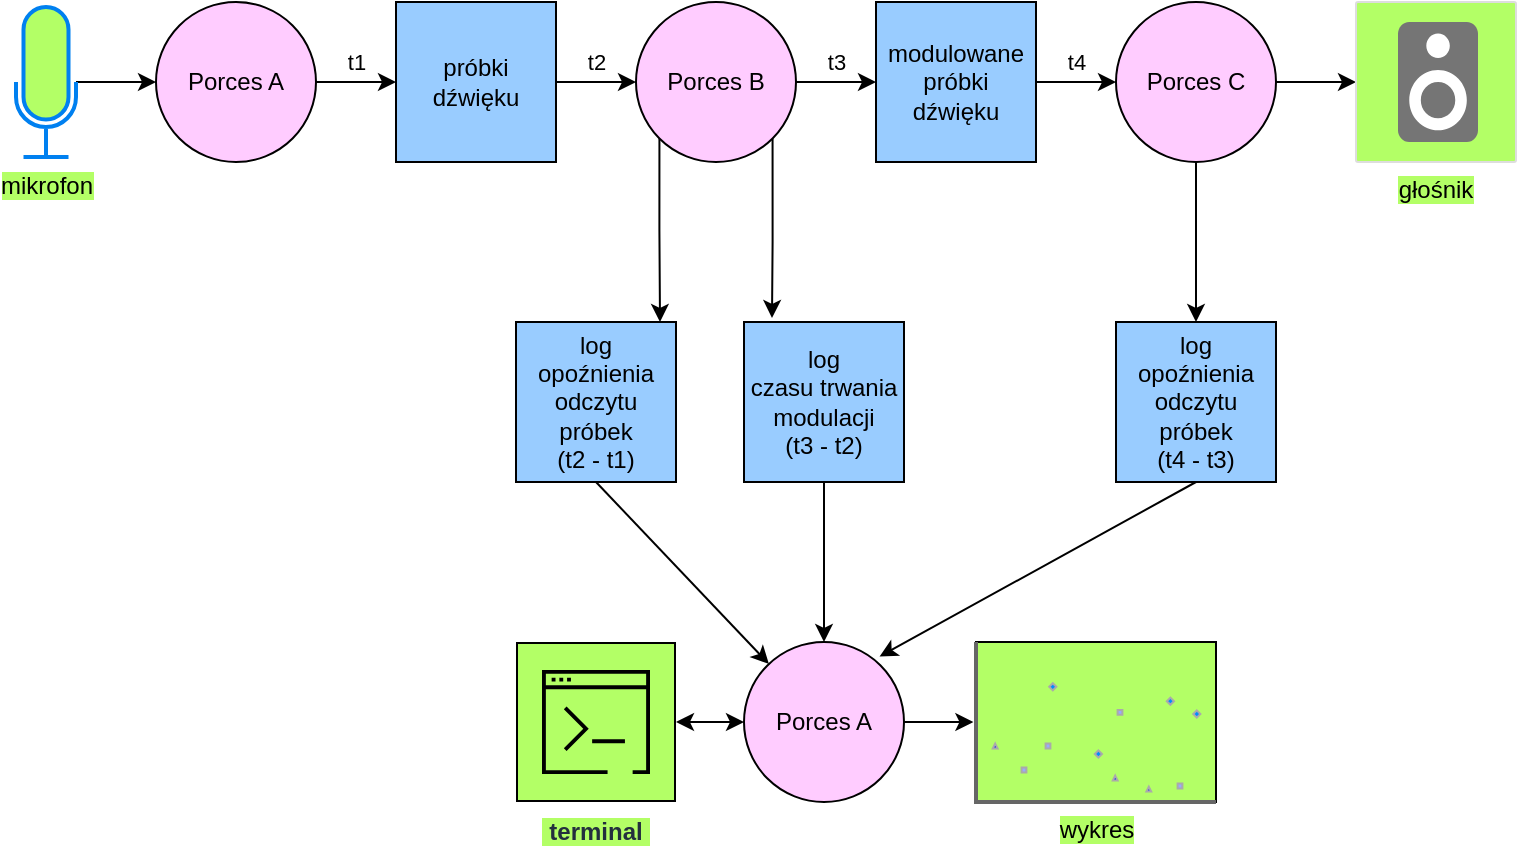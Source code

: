 <mxfile version="13.9.3" type="github">
  <diagram id="J7AkhhLuW-lxTwtp0N6A" name="Page-1">
    <mxGraphModel dx="1422" dy="798" grid="1" gridSize="10" guides="1" tooltips="1" connect="1" arrows="1" fold="1" page="1" pageScale="1" pageWidth="827" pageHeight="1169" math="0" shadow="0">
      <root>
        <mxCell id="0" />
        <mxCell id="1" parent="0" />
        <mxCell id="xCkk0emjjrwjgm4H8n37-6" value="t1" style="edgeStyle=orthogonalEdgeStyle;rounded=0;orthogonalLoop=1;jettySize=auto;html=1;exitX=1;exitY=0.5;exitDx=0;exitDy=0;entryX=0;entryY=0.5;entryDx=0;entryDy=0;" parent="1" source="xCkk0emjjrwjgm4H8n37-1" target="xCkk0emjjrwjgm4H8n37-4" edge="1">
          <mxGeometry x="0.002" y="10" relative="1" as="geometry">
            <Array as="points">
              <mxPoint x="220" y="520" />
              <mxPoint x="220" y="520" />
            </Array>
            <mxPoint as="offset" />
          </mxGeometry>
        </mxCell>
        <mxCell id="xCkk0emjjrwjgm4H8n37-1" value="Porces A" style="ellipse;whiteSpace=wrap;html=1;aspect=fixed;fillColor=#FFCCFF;" parent="1" vertex="1">
          <mxGeometry x="120" y="480" width="80" height="80" as="geometry" />
        </mxCell>
        <mxCell id="xCkk0emjjrwjgm4H8n37-8" value="t3" style="edgeStyle=orthogonalEdgeStyle;rounded=0;orthogonalLoop=1;jettySize=auto;html=1;exitX=1;exitY=0.5;exitDx=0;exitDy=0;" parent="1" source="xCkk0emjjrwjgm4H8n37-2" target="xCkk0emjjrwjgm4H8n37-5" edge="1">
          <mxGeometry y="10" relative="1" as="geometry">
            <mxPoint as="offset" />
          </mxGeometry>
        </mxCell>
        <mxCell id="xCkk0emjjrwjgm4H8n37-16" style="edgeStyle=orthogonalEdgeStyle;rounded=0;orthogonalLoop=1;jettySize=auto;html=1;exitX=0;exitY=1;exitDx=0;exitDy=0;entryX=0.9;entryY=0;entryDx=0;entryDy=0;entryPerimeter=0;shadow=0;" parent="1" source="xCkk0emjjrwjgm4H8n37-2" target="xCkk0emjjrwjgm4H8n37-10" edge="1">
          <mxGeometry relative="1" as="geometry">
            <Array as="points">
              <mxPoint x="372" y="594" />
              <mxPoint x="372" y="594" />
            </Array>
          </mxGeometry>
        </mxCell>
        <mxCell id="xCkk0emjjrwjgm4H8n37-17" style="edgeStyle=orthogonalEdgeStyle;rounded=0;orthogonalLoop=1;jettySize=auto;html=1;exitX=1;exitY=1;exitDx=0;exitDy=0;entryX=0.175;entryY=-0.025;entryDx=0;entryDy=0;shadow=0;entryPerimeter=0;" parent="1" source="xCkk0emjjrwjgm4H8n37-2" target="xCkk0emjjrwjgm4H8n37-11" edge="1">
          <mxGeometry relative="1" as="geometry" />
        </mxCell>
        <mxCell id="xCkk0emjjrwjgm4H8n37-2" value="Porces B" style="ellipse;whiteSpace=wrap;html=1;aspect=fixed;fillColor=#FFCCFF;" parent="1" vertex="1">
          <mxGeometry x="360" y="480" width="80" height="80" as="geometry" />
        </mxCell>
        <mxCell id="xCkk0emjjrwjgm4H8n37-15" style="edgeStyle=orthogonalEdgeStyle;rounded=0;orthogonalLoop=1;jettySize=auto;html=1;exitX=0.5;exitY=1;exitDx=0;exitDy=0;entryX=0.5;entryY=0;entryDx=0;entryDy=0;shadow=0;" parent="1" source="xCkk0emjjrwjgm4H8n37-3" target="xCkk0emjjrwjgm4H8n37-12" edge="1">
          <mxGeometry relative="1" as="geometry" />
        </mxCell>
        <mxCell id="xCkk0emjjrwjgm4H8n37-32" style="edgeStyle=orthogonalEdgeStyle;rounded=0;orthogonalLoop=1;jettySize=auto;html=1;exitX=1;exitY=0.5;exitDx=0;exitDy=0;entryX=0;entryY=0.5;entryDx=0;entryDy=0;shadow=0;fontColor=#33FF33;" parent="1" source="xCkk0emjjrwjgm4H8n37-3" target="xCkk0emjjrwjgm4H8n37-30" edge="1">
          <mxGeometry relative="1" as="geometry" />
        </mxCell>
        <mxCell id="xCkk0emjjrwjgm4H8n37-3" value="Porces C" style="ellipse;whiteSpace=wrap;html=1;aspect=fixed;fillColor=#FFCCFF;" parent="1" vertex="1">
          <mxGeometry x="600" y="480" width="80" height="80" as="geometry" />
        </mxCell>
        <mxCell id="xCkk0emjjrwjgm4H8n37-7" value="t2" style="edgeStyle=orthogonalEdgeStyle;rounded=0;orthogonalLoop=1;jettySize=auto;html=1;exitX=1;exitY=0.5;exitDx=0;exitDy=0;entryX=0;entryY=0.5;entryDx=0;entryDy=0;shadow=0;" parent="1" source="xCkk0emjjrwjgm4H8n37-4" target="xCkk0emjjrwjgm4H8n37-2" edge="1">
          <mxGeometry y="10" relative="1" as="geometry">
            <mxPoint as="offset" />
          </mxGeometry>
        </mxCell>
        <mxCell id="xCkk0emjjrwjgm4H8n37-4" value="próbki&lt;br&gt;dźwięku" style="whiteSpace=wrap;html=1;aspect=fixed;fillColor=#99CCFF;" parent="1" vertex="1">
          <mxGeometry x="240" y="480" width="80" height="80" as="geometry" />
        </mxCell>
        <mxCell id="xCkk0emjjrwjgm4H8n37-9" value="t4" style="edgeStyle=orthogonalEdgeStyle;rounded=0;orthogonalLoop=1;jettySize=auto;html=1;exitX=1;exitY=0.5;exitDx=0;exitDy=0;" parent="1" source="xCkk0emjjrwjgm4H8n37-5" target="xCkk0emjjrwjgm4H8n37-3" edge="1">
          <mxGeometry y="10" relative="1" as="geometry">
            <mxPoint as="offset" />
          </mxGeometry>
        </mxCell>
        <mxCell id="xCkk0emjjrwjgm4H8n37-5" value="modulowane&lt;br&gt;próbki&lt;br&gt;dźwięku" style="whiteSpace=wrap;html=1;aspect=fixed;fillColor=#99CCFF;" parent="1" vertex="1">
          <mxGeometry x="480" y="480" width="80" height="80" as="geometry" />
        </mxCell>
        <mxCell id="xCkk0emjjrwjgm4H8n37-10" value="log&lt;br&gt;opoźnienia&lt;br&gt;odczytu&lt;br&gt;próbek&lt;br&gt;(t2 - t1)" style="whiteSpace=wrap;html=1;aspect=fixed;fillColor=#99CCFF;" parent="1" vertex="1">
          <mxGeometry x="300" y="640" width="80" height="80" as="geometry" />
        </mxCell>
        <mxCell id="xCkk0emjjrwjgm4H8n37-23" style="edgeStyle=orthogonalEdgeStyle;rounded=0;orthogonalLoop=1;jettySize=auto;html=1;exitX=0.5;exitY=1;exitDx=0;exitDy=0;entryX=0.5;entryY=0;entryDx=0;entryDy=0;shadow=0;" parent="1" source="xCkk0emjjrwjgm4H8n37-11" target="xCkk0emjjrwjgm4H8n37-18" edge="1">
          <mxGeometry relative="1" as="geometry" />
        </mxCell>
        <mxCell id="xCkk0emjjrwjgm4H8n37-11" value="log&lt;br&gt;czasu trwania&lt;br&gt;modulacji&lt;br&gt;(t3 - t2)" style="whiteSpace=wrap;html=1;aspect=fixed;fillColor=#99CCFF;" parent="1" vertex="1">
          <mxGeometry x="414" y="640" width="80" height="80" as="geometry" />
        </mxCell>
        <mxCell id="xCkk0emjjrwjgm4H8n37-12" value="log&lt;br&gt;opoźnienia&lt;br&gt;odczytu&lt;br&gt;próbek&lt;br&gt;(t4 - t3)" style="whiteSpace=wrap;html=1;aspect=fixed;fillColor=#99CCFF;" parent="1" vertex="1">
          <mxGeometry x="600" y="640" width="80" height="80" as="geometry" />
        </mxCell>
        <mxCell id="xCkk0emjjrwjgm4H8n37-27" style="edgeStyle=orthogonalEdgeStyle;rounded=0;orthogonalLoop=1;jettySize=auto;html=1;exitX=1;exitY=0.5;exitDx=0;exitDy=0;entryX=-0.011;entryY=0.496;entryDx=0;entryDy=0;entryPerimeter=0;shadow=0;fontColor=#33FF33;" parent="1" source="xCkk0emjjrwjgm4H8n37-18" target="xCkk0emjjrwjgm4H8n37-26" edge="1">
          <mxGeometry relative="1" as="geometry" />
        </mxCell>
        <mxCell id="xCkk0emjjrwjgm4H8n37-18" value="Porces A" style="ellipse;whiteSpace=wrap;html=1;aspect=fixed;fillColor=#FFCCFF;" parent="1" vertex="1">
          <mxGeometry x="414" y="800" width="80" height="80" as="geometry" />
        </mxCell>
        <mxCell id="xCkk0emjjrwjgm4H8n37-26" value="wykres" style="verticalLabelPosition=bottom;shadow=0;dashed=0;align=center;html=1;verticalAlign=top;strokeWidth=1;shape=mxgraph.mockup.graphics.plotChart;strokeColor2=#aaaaaa;strokeColor3=#666666;fillColor2=#99aaff,#0022ff,#008cff;labelBackgroundColor=#B3FF66;fillColor=#B3FF66;" parent="1" vertex="1">
          <mxGeometry x="530" y="800" width="120" height="80" as="geometry" />
        </mxCell>
        <mxCell id="xCkk0emjjrwjgm4H8n37-30" value="głośnik" style="strokeColor=#dddddd;shadow=0;strokeWidth=1;rounded=1;absoluteArcSize=1;arcSize=2;labelPosition=center;verticalLabelPosition=bottom;align=center;verticalAlign=top;spacingLeft=0;fontSize=12;whiteSpace=wrap;spacingBottom=2;labelBackgroundColor=#B3FF66;fillColor=#B3FF66;" parent="1" vertex="1">
          <mxGeometry x="720" y="480" width="80" height="80" as="geometry" />
        </mxCell>
        <mxCell id="xCkk0emjjrwjgm4H8n37-31" value="" style="dashed=0;connectable=0;html=1;fillColor=#757575;strokeColor=none;shape=mxgraph.gcp2.speaker;part=1;" parent="xCkk0emjjrwjgm4H8n37-30" vertex="1">
          <mxGeometry x="0.5" width="40" height="60" relative="1" as="geometry">
            <mxPoint x="-19" y="10" as="offset" />
          </mxGeometry>
        </mxCell>
        <mxCell id="xCkk0emjjrwjgm4H8n37-34" style="edgeStyle=orthogonalEdgeStyle;rounded=0;orthogonalLoop=1;jettySize=auto;html=1;entryX=0;entryY=0.5;entryDx=0;entryDy=0;shadow=0;fontColor=#33FF33;" parent="1" source="xCkk0emjjrwjgm4H8n37-33" target="xCkk0emjjrwjgm4H8n37-1" edge="1">
          <mxGeometry relative="1" as="geometry" />
        </mxCell>
        <mxCell id="xCkk0emjjrwjgm4H8n37-33" value="&lt;span style=&quot;&quot;&gt;mikrofon&lt;/span&gt;" style="html=1;verticalLabelPosition=bottom;align=center;labelBackgroundColor=#B3FF66;verticalAlign=top;strokeWidth=2;strokeColor=#0080F0;shadow=0;dashed=0;shape=mxgraph.ios7.icons.microphone;fillColor=#B3FF66;labelBorderColor=none;" parent="1" vertex="1">
          <mxGeometry x="50" y="482.5" width="30" height="75" as="geometry" />
        </mxCell>
        <mxCell id="xCkk0emjjrwjgm4H8n37-37" value="" style="endArrow=classic;startArrow=classic;html=1;shadow=0;fontColor=#000000;entryX=0;entryY=0.5;entryDx=0;entryDy=0;" parent="1" target="xCkk0emjjrwjgm4H8n37-18" edge="1">
          <mxGeometry width="50" height="50" relative="1" as="geometry">
            <mxPoint x="380" y="840" as="sourcePoint" />
            <mxPoint x="430" y="790" as="targetPoint" />
          </mxGeometry>
        </mxCell>
        <mxCell id="xCkk0emjjrwjgm4H8n37-40" value="&amp;nbsp;terminal&amp;nbsp;" style="outlineConnect=0;fontColor=#232F3E;gradientColor=none;dashed=0;verticalLabelPosition=bottom;verticalAlign=top;align=center;html=1;whiteSpace=wrap;fontSize=12;fontStyle=1;spacing=3;shape=mxgraph.aws4.productIcon;prIcon=mxgraph.aws4.command_line_interface;shadow=0;labelBackgroundColor=#B3FF66;fillColor=#B3FF66;labelPosition=center;" parent="1" vertex="1">
          <mxGeometry x="300" y="800" width="80" height="80" as="geometry" />
        </mxCell>
        <mxCell id="xCkk0emjjrwjgm4H8n37-45" value="" style="endArrow=classic;html=1;shadow=0;fontColor=#000000;" parent="1" target="xCkk0emjjrwjgm4H8n37-18" edge="1">
          <mxGeometry width="50" height="50" relative="1" as="geometry">
            <mxPoint x="340" y="720" as="sourcePoint" />
            <mxPoint x="390" y="670" as="targetPoint" />
          </mxGeometry>
        </mxCell>
        <mxCell id="xCkk0emjjrwjgm4H8n37-46" value="" style="endArrow=classic;html=1;shadow=0;fontColor=#000000;entryX=0.847;entryY=0.091;entryDx=0;entryDy=0;entryPerimeter=0;" parent="1" target="xCkk0emjjrwjgm4H8n37-18" edge="1">
          <mxGeometry width="50" height="50" relative="1" as="geometry">
            <mxPoint x="640" y="720" as="sourcePoint" />
            <mxPoint x="726.476" y="810.975" as="targetPoint" />
          </mxGeometry>
        </mxCell>
      </root>
    </mxGraphModel>
  </diagram>
</mxfile>
